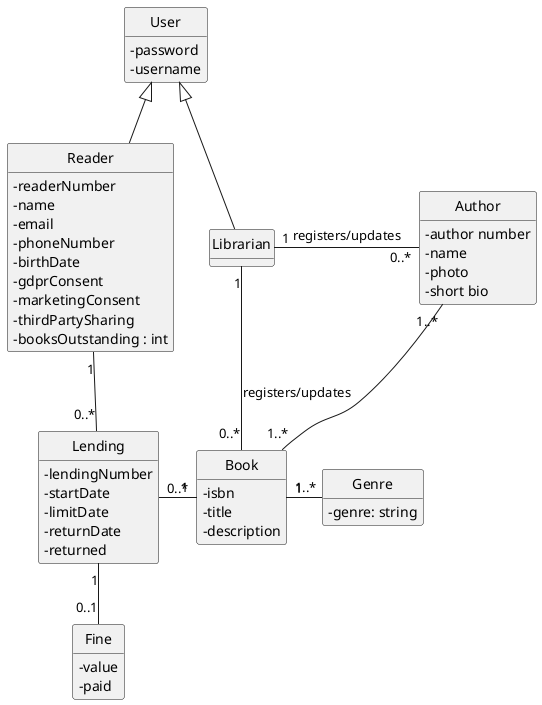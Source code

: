 @startuml
'https://plantuml.com/class-diagram
skinparam classAttributeIconSize 0
hide circle
hide methods

class User{
    - password
    - username
}


class Librarian extends User{
}


class Genre{
/'escolhido de uma lista?'/
    - genre: string
}

class Book {
    - isbn
    - title
    - description
}

class Author {
    - author number
    - name
    - photo
    - short bio
    /'perguntar '/
   }

class Reader extends User{
    - readerNumber
    - name
    - email
    - phoneNumber
    - birthDate /'limite inferior/superior? '/
    - gdprConsent /'que implicações tem?'/
    - marketingConsent
    - thirdPartySharing
    - booksOutstanding : int /'TODO: Perguntar se faz sentido contar no Reader'/
}



class Lending {
    - lendingNumber
    - startDate
    - limitDate
    - returnDate
    - returned
}

class Fine {
    - value
    - paid
}

Librarian "1" - "0..*" Author : registers/updates
Librarian "1" -- "0..*" Book : registers/updates
Book "1..*" -up- "1..*"  Author
Book  "1" - "1..*"  Genre
Lending "1" -- "0..1" Fine
Lending "0..*" -up- "1" Reader
Lending "0..*" - "1" Book


@enduml

